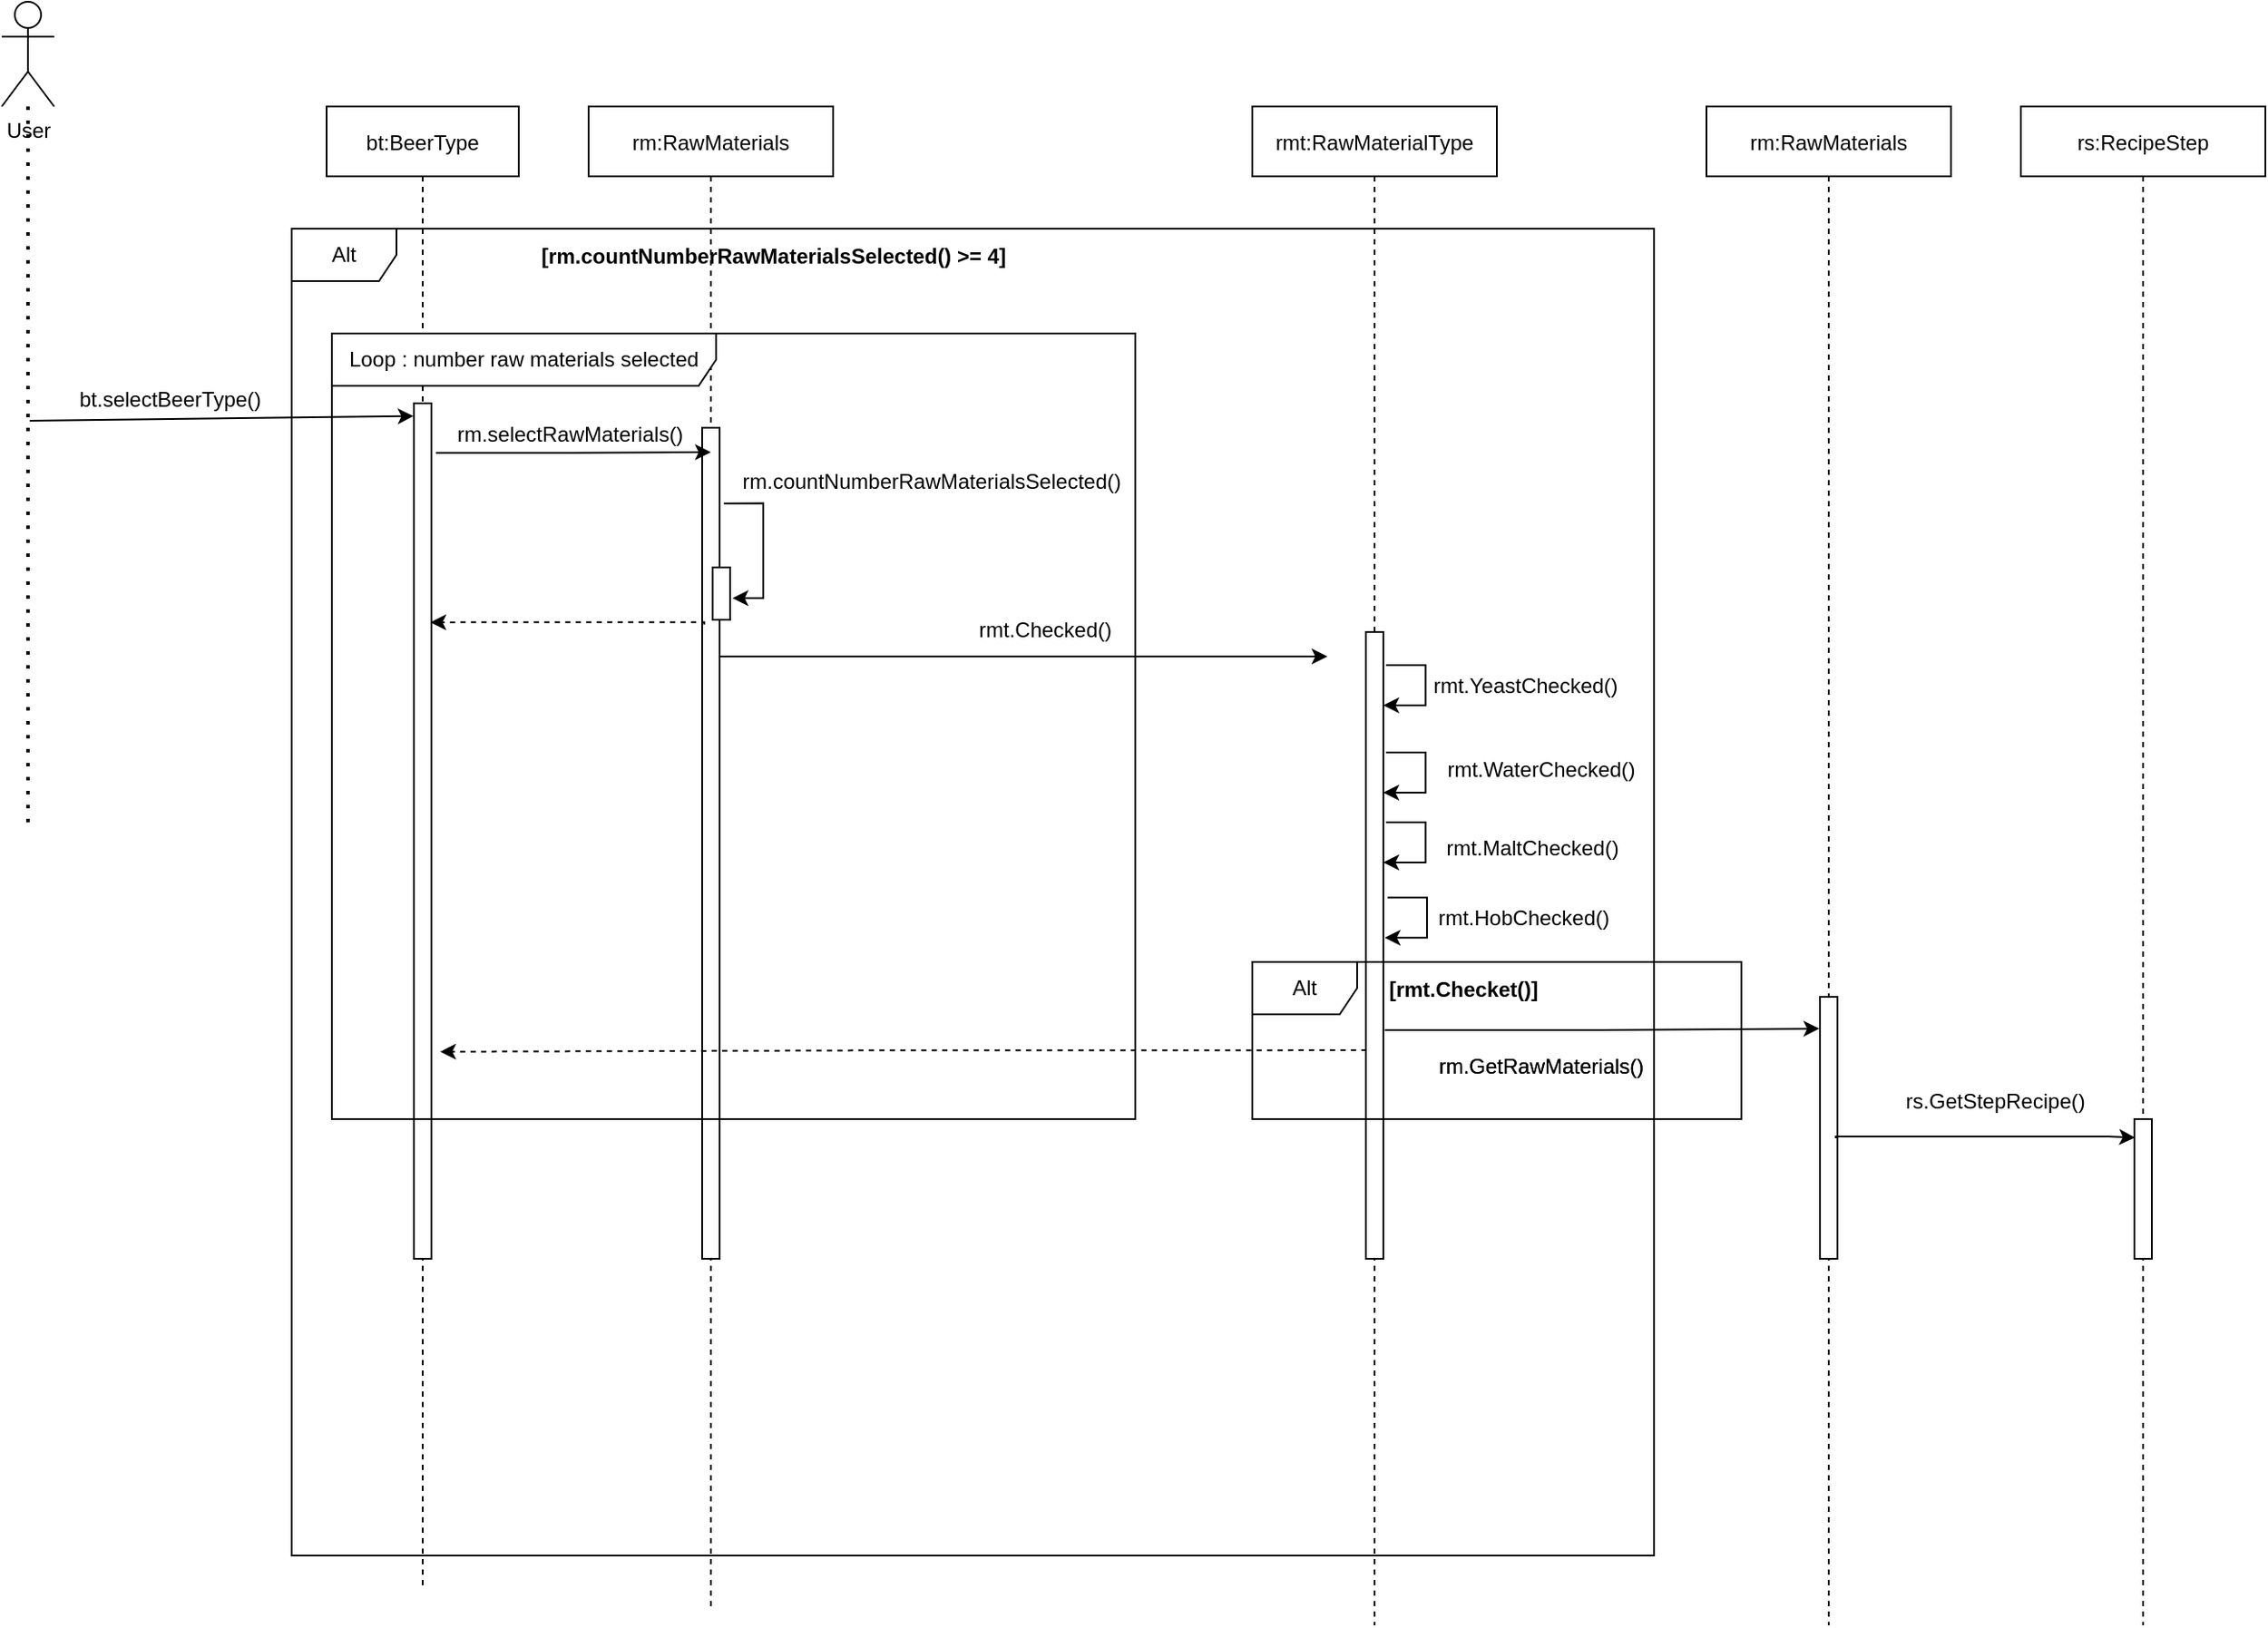 <mxfile version="19.0.3" type="github">
  <diagram id="WoQfdQR9THno3AoPet0Q" name="Page-1">
    <mxGraphModel dx="2659" dy="723" grid="1" gridSize="10" guides="1" tooltips="1" connect="1" arrows="1" fold="1" page="1" pageScale="1" pageWidth="1169" pageHeight="1654" math="0" shadow="0">
      <root>
        <mxCell id="0" />
        <mxCell id="1" parent="0" />
        <mxCell id="5BZCK2IpZpyiXqg64NxN-70" value="Alt" style="shape=umlFrame;whiteSpace=wrap;html=1;" vertex="1" parent="1">
          <mxGeometry x="160" y="210" width="780" height="760" as="geometry" />
        </mxCell>
        <mxCell id="5BZCK2IpZpyiXqg64NxN-1" value="User" style="shape=umlActor;verticalLabelPosition=bottom;verticalAlign=top;html=1;outlineConnect=0;" vertex="1" parent="1">
          <mxGeometry x="-6" y="80" width="30" height="60" as="geometry" />
        </mxCell>
        <mxCell id="5BZCK2IpZpyiXqg64NxN-2" value="" style="endArrow=none;dashed=1;html=1;dashPattern=1 3;strokeWidth=2;rounded=0;" edge="1" parent="1" target="5BZCK2IpZpyiXqg64NxN-1">
          <mxGeometry width="50" height="50" relative="1" as="geometry">
            <mxPoint x="9" y="550" as="sourcePoint" />
            <mxPoint x="4" y="170" as="targetPoint" />
            <Array as="points" />
          </mxGeometry>
        </mxCell>
        <mxCell id="5BZCK2IpZpyiXqg64NxN-3" value="" style="endArrow=classic;html=1;rounded=0;entryX=-0.02;entryY=0.015;entryDx=0;entryDy=0;entryPerimeter=0;" edge="1" parent="1" target="5BZCK2IpZpyiXqg64NxN-6">
          <mxGeometry width="50" height="50" relative="1" as="geometry">
            <mxPoint x="10" y="320" as="sourcePoint" />
            <mxPoint x="350" y="275" as="targetPoint" />
          </mxGeometry>
        </mxCell>
        <mxCell id="5BZCK2IpZpyiXqg64NxN-4" value="bt.selectBeerType()" style="text;html=1;align=center;verticalAlign=middle;resizable=0;points=[];autosize=1;strokeColor=none;fillColor=none;" vertex="1" parent="1">
          <mxGeometry x="30" y="298" width="120" height="20" as="geometry" />
        </mxCell>
        <mxCell id="5BZCK2IpZpyiXqg64NxN-5" value="bt:BeerType" style="shape=umlLifeline;perimeter=lifelinePerimeter;container=1;collapsible=0;recursiveResize=0;rounded=0;shadow=0;strokeWidth=1;" vertex="1" parent="1">
          <mxGeometry x="180" y="140" width="110" height="850" as="geometry" />
        </mxCell>
        <mxCell id="5BZCK2IpZpyiXqg64NxN-6" value="" style="points=[];perimeter=orthogonalPerimeter;rounded=0;shadow=0;strokeWidth=1;" vertex="1" parent="5BZCK2IpZpyiXqg64NxN-5">
          <mxGeometry x="50" y="170" width="10" height="490" as="geometry" />
        </mxCell>
        <mxCell id="5BZCK2IpZpyiXqg64NxN-12" value="rm:RawMaterials" style="shape=umlLifeline;perimeter=lifelinePerimeter;container=1;collapsible=0;recursiveResize=0;rounded=0;shadow=0;strokeWidth=1;" vertex="1" parent="1">
          <mxGeometry x="330" y="140" width="140" height="860" as="geometry" />
        </mxCell>
        <mxCell id="5BZCK2IpZpyiXqg64NxN-13" value="" style="points=[];perimeter=orthogonalPerimeter;rounded=0;shadow=0;strokeWidth=1;" vertex="1" parent="5BZCK2IpZpyiXqg64NxN-12">
          <mxGeometry x="65" y="184" width="10" height="476" as="geometry" />
        </mxCell>
        <mxCell id="5BZCK2IpZpyiXqg64NxN-36" value="rm.countNumberRawMaterialsSelected()" style="text;html=1;align=center;verticalAlign=middle;resizable=0;points=[];autosize=1;strokeColor=none;fillColor=none;" vertex="1" parent="5BZCK2IpZpyiXqg64NxN-12">
          <mxGeometry x="81.0" y="205" width="230" height="20" as="geometry" />
        </mxCell>
        <mxCell id="5BZCK2IpZpyiXqg64NxN-29" value="rm.selectRawMaterials()" style="text;html=1;align=center;verticalAlign=middle;resizable=0;points=[];autosize=1;strokeColor=none;fillColor=none;" vertex="1" parent="1">
          <mxGeometry x="249" y="318" width="140" height="20" as="geometry" />
        </mxCell>
        <mxCell id="5BZCK2IpZpyiXqg64NxN-30" value="" style="points=[];perimeter=orthogonalPerimeter;rounded=0;shadow=0;strokeWidth=1;" vertex="1" parent="1">
          <mxGeometry x="401" y="404" width="10" height="30" as="geometry" />
        </mxCell>
        <mxCell id="5BZCK2IpZpyiXqg64NxN-35" style="edgeStyle=orthogonalEdgeStyle;rounded=0;orthogonalLoop=1;jettySize=auto;html=1;entryX=1.14;entryY=0.587;entryDx=0;entryDy=0;entryPerimeter=0;exitX=1.24;exitY=0.091;exitDx=0;exitDy=0;exitPerimeter=0;" edge="1" parent="1" source="5BZCK2IpZpyiXqg64NxN-13" target="5BZCK2IpZpyiXqg64NxN-30">
          <mxGeometry relative="1" as="geometry">
            <mxPoint x="404" y="342" as="sourcePoint" />
            <Array as="points">
              <mxPoint x="430" y="367" />
              <mxPoint x="430" y="422" />
            </Array>
          </mxGeometry>
        </mxCell>
        <mxCell id="5BZCK2IpZpyiXqg64NxN-43" value="rmt:RawMaterialType" style="shape=umlLifeline;perimeter=lifelinePerimeter;container=1;collapsible=0;recursiveResize=0;rounded=0;shadow=0;strokeWidth=1;" vertex="1" parent="1">
          <mxGeometry x="710" y="140" width="140" height="870" as="geometry" />
        </mxCell>
        <mxCell id="5BZCK2IpZpyiXqg64NxN-44" value="" style="points=[];perimeter=orthogonalPerimeter;rounded=0;shadow=0;strokeWidth=1;" vertex="1" parent="5BZCK2IpZpyiXqg64NxN-43">
          <mxGeometry x="65" y="301" width="10" height="359" as="geometry" />
        </mxCell>
        <mxCell id="5BZCK2IpZpyiXqg64NxN-75" style="edgeStyle=orthogonalEdgeStyle;rounded=0;orthogonalLoop=1;jettySize=auto;html=1;endArrow=classic;endFill=1;entryX=1.08;entryY=0.423;entryDx=0;entryDy=0;entryPerimeter=0;exitX=1.24;exitY=0.377;exitDx=0;exitDy=0;exitPerimeter=0;" edge="1" parent="5BZCK2IpZpyiXqg64NxN-43">
          <mxGeometry relative="1" as="geometry">
            <mxPoint x="75.8" y="476.077" as="targetPoint" />
            <mxPoint x="77.4" y="453.123" as="sourcePoint" />
            <Array as="points">
              <mxPoint x="100" y="453" />
              <mxPoint x="100" y="476" />
            </Array>
          </mxGeometry>
        </mxCell>
        <mxCell id="5BZCK2IpZpyiXqg64NxN-77" style="edgeStyle=orthogonalEdgeStyle;rounded=0;orthogonalLoop=1;jettySize=auto;html=1;endArrow=classic;endFill=1;entryX=1.08;entryY=0.423;entryDx=0;entryDy=0;entryPerimeter=0;exitX=1.24;exitY=0.377;exitDx=0;exitDy=0;exitPerimeter=0;" edge="1" parent="5BZCK2IpZpyiXqg64NxN-43">
          <mxGeometry relative="1" as="geometry">
            <mxPoint x="75.0" y="342.977" as="targetPoint" />
            <mxPoint x="76.6" y="320.023" as="sourcePoint" />
            <Array as="points">
              <mxPoint x="99.2" y="319.9" />
              <mxPoint x="99.2" y="342.9" />
            </Array>
          </mxGeometry>
        </mxCell>
        <mxCell id="5BZCK2IpZpyiXqg64NxN-79" value="rmt.YeastChecked()" style="text;html=1;align=center;verticalAlign=middle;resizable=0;points=[];autosize=1;strokeColor=none;fillColor=none;" vertex="1" parent="5BZCK2IpZpyiXqg64NxN-43">
          <mxGeometry x="96" y="322" width="120" height="20" as="geometry" />
        </mxCell>
        <mxCell id="5BZCK2IpZpyiXqg64NxN-78" style="edgeStyle=orthogonalEdgeStyle;rounded=0;orthogonalLoop=1;jettySize=auto;html=1;endArrow=classic;endFill=1;entryX=1.08;entryY=0.423;entryDx=0;entryDy=0;entryPerimeter=0;exitX=1.24;exitY=0.377;exitDx=0;exitDy=0;exitPerimeter=0;" edge="1" parent="5BZCK2IpZpyiXqg64NxN-43">
          <mxGeometry relative="1" as="geometry">
            <mxPoint x="75.0" y="392.977" as="targetPoint" />
            <mxPoint x="76.6" y="370.023" as="sourcePoint" />
            <Array as="points">
              <mxPoint x="99.2" y="369.9" />
              <mxPoint x="99.2" y="392.9" />
            </Array>
          </mxGeometry>
        </mxCell>
        <mxCell id="5BZCK2IpZpyiXqg64NxN-46" style="edgeStyle=orthogonalEdgeStyle;rounded=0;orthogonalLoop=1;jettySize=auto;html=1;exitX=1.26;exitY=0.058;exitDx=0;exitDy=0;exitPerimeter=0;" edge="1" parent="1" source="5BZCK2IpZpyiXqg64NxN-6">
          <mxGeometry relative="1" as="geometry">
            <mxPoint x="400" y="338" as="targetPoint" />
          </mxGeometry>
        </mxCell>
        <mxCell id="5BZCK2IpZpyiXqg64NxN-47" style="edgeStyle=orthogonalEdgeStyle;rounded=0;orthogonalLoop=1;jettySize=auto;html=1;exitX=1;exitY=0.929;exitDx=0;exitDy=0;exitPerimeter=0;" edge="1" parent="1" source="5BZCK2IpZpyiXqg64NxN-13">
          <mxGeometry relative="1" as="geometry">
            <mxPoint x="753" y="455" as="targetPoint" />
            <Array as="points">
              <mxPoint x="753" y="455" />
            </Array>
          </mxGeometry>
        </mxCell>
        <mxCell id="5BZCK2IpZpyiXqg64NxN-39" value="[rm.countNumberRawMaterialsSelected() &gt;= 4]" style="text;align=center;fontStyle=1;verticalAlign=middle;spacingLeft=3;spacingRight=3;strokeColor=none;rotatable=0;points=[[0,0.5],[1,0.5]];portConstraint=eastwest;" vertex="1" parent="1">
          <mxGeometry x="396" y="200" width="80" height="50" as="geometry" />
        </mxCell>
        <mxCell id="5BZCK2IpZpyiXqg64NxN-49" style="edgeStyle=orthogonalEdgeStyle;rounded=0;orthogonalLoop=1;jettySize=auto;html=1;dashed=1;exitX=0.12;exitY=0.237;exitDx=0;exitDy=0;exitPerimeter=0;entryX=0.94;entryY=0.256;entryDx=0;entryDy=0;entryPerimeter=0;" edge="1" parent="1" source="5BZCK2IpZpyiXqg64NxN-13" target="5BZCK2IpZpyiXqg64NxN-6">
          <mxGeometry relative="1" as="geometry">
            <mxPoint x="240" y="460" as="targetPoint" />
            <Array as="points">
              <mxPoint x="396" y="435" />
            </Array>
          </mxGeometry>
        </mxCell>
        <mxCell id="5BZCK2IpZpyiXqg64NxN-57" value="Alt" style="shape=umlFrame;whiteSpace=wrap;html=1;" vertex="1" parent="1">
          <mxGeometry x="710" y="630" width="280" height="90" as="geometry" />
        </mxCell>
        <mxCell id="5BZCK2IpZpyiXqg64NxN-71" value="rmt.Checked()" style="text;html=1;align=center;verticalAlign=middle;resizable=0;points=[];autosize=1;strokeColor=none;fillColor=none;" vertex="1" parent="1">
          <mxGeometry x="546" y="430" width="90" height="20" as="geometry" />
        </mxCell>
        <mxCell id="5BZCK2IpZpyiXqg64NxN-76" style="edgeStyle=orthogonalEdgeStyle;rounded=0;orthogonalLoop=1;jettySize=auto;html=1;endArrow=classic;endFill=1;entryX=1.08;entryY=0.423;entryDx=0;entryDy=0;entryPerimeter=0;exitX=1.24;exitY=0.377;exitDx=0;exitDy=0;exitPerimeter=0;" edge="1" parent="1">
          <mxGeometry relative="1" as="geometry">
            <mxPoint x="785.0" y="572.977" as="targetPoint" />
            <mxPoint x="786.6" y="550.023" as="sourcePoint" />
            <Array as="points">
              <mxPoint x="809.2" y="549.9" />
              <mxPoint x="809.2" y="572.9" />
            </Array>
          </mxGeometry>
        </mxCell>
        <mxCell id="5BZCK2IpZpyiXqg64NxN-80" value="rmt.HobChecked()" style="text;html=1;align=center;verticalAlign=middle;resizable=0;points=[];autosize=1;strokeColor=none;fillColor=none;" vertex="1" parent="1">
          <mxGeometry x="810" y="595" width="110" height="20" as="geometry" />
        </mxCell>
        <mxCell id="5BZCK2IpZpyiXqg64NxN-81" value="rmt.MaltChecked()" style="text;html=1;align=center;verticalAlign=middle;resizable=0;points=[];autosize=1;strokeColor=none;fillColor=none;" vertex="1" parent="1">
          <mxGeometry x="815" y="555" width="110" height="20" as="geometry" />
        </mxCell>
        <mxCell id="5BZCK2IpZpyiXqg64NxN-82" value="rmt.WaterChecked()" style="text;html=1;align=center;verticalAlign=middle;resizable=0;points=[];autosize=1;strokeColor=none;fillColor=none;" vertex="1" parent="1">
          <mxGeometry x="815" y="510" width="120" height="20" as="geometry" />
        </mxCell>
        <mxCell id="5BZCK2IpZpyiXqg64NxN-85" value="[rmt.Checket()]" style="text;align=center;fontStyle=1;verticalAlign=middle;spacingLeft=3;spacingRight=3;strokeColor=none;rotatable=0;points=[[0,0.5],[1,0.5]];portConstraint=eastwest;" vertex="1" parent="1">
          <mxGeometry x="791" y="620" width="80" height="50" as="geometry" />
        </mxCell>
        <mxCell id="5BZCK2IpZpyiXqg64NxN-86" style="edgeStyle=orthogonalEdgeStyle;rounded=0;orthogonalLoop=1;jettySize=auto;html=1;endArrow=classic;endFill=1;dashed=1;exitX=0.04;exitY=0.444;exitDx=0;exitDy=0;exitPerimeter=0;entryX=1.5;entryY=0.599;entryDx=0;entryDy=0;entryPerimeter=0;" edge="1" parent="1">
          <mxGeometry relative="1" as="geometry">
            <mxPoint x="775.4" y="680.556" as="sourcePoint" />
            <mxPoint x="245" y="681.41" as="targetPoint" />
            <Array as="points">
              <mxPoint x="510" y="681" />
            </Array>
          </mxGeometry>
        </mxCell>
        <mxCell id="5BZCK2IpZpyiXqg64NxN-87" value="rm:RawMaterials" style="shape=umlLifeline;perimeter=lifelinePerimeter;container=1;collapsible=0;recursiveResize=0;rounded=0;shadow=0;strokeWidth=1;" vertex="1" parent="1">
          <mxGeometry x="970" y="140" width="140" height="870" as="geometry" />
        </mxCell>
        <mxCell id="5BZCK2IpZpyiXqg64NxN-88" value="" style="points=[];perimeter=orthogonalPerimeter;rounded=0;shadow=0;strokeWidth=1;" vertex="1" parent="5BZCK2IpZpyiXqg64NxN-87">
          <mxGeometry x="65" y="510" width="10" height="150" as="geometry" />
        </mxCell>
        <mxCell id="5BZCK2IpZpyiXqg64NxN-11" value="Loop : number raw materials selected" style="shape=umlFrame;whiteSpace=wrap;html=1;width=220;height=30;" vertex="1" parent="1">
          <mxGeometry x="183" y="270" width="460" height="450" as="geometry" />
        </mxCell>
        <mxCell id="5BZCK2IpZpyiXqg64NxN-93" style="edgeStyle=orthogonalEdgeStyle;rounded=0;orthogonalLoop=1;jettySize=auto;html=1;endArrow=classic;endFill=1;exitX=1.08;exitY=0.635;exitDx=0;exitDy=0;exitPerimeter=0;entryX=-0.04;entryY=0.121;entryDx=0;entryDy=0;entryPerimeter=0;" edge="1" parent="1" source="5BZCK2IpZpyiXqg64NxN-44" target="5BZCK2IpZpyiXqg64NxN-88">
          <mxGeometry relative="1" as="geometry" />
        </mxCell>
        <mxCell id="5BZCK2IpZpyiXqg64NxN-94" value="rm.GetRawMaterials()" style="text;html=1;align=center;verticalAlign=middle;resizable=0;points=[];autosize=1;strokeColor=none;fillColor=none;" vertex="1" parent="1">
          <mxGeometry x="810" y="680" width="130" height="20" as="geometry" />
        </mxCell>
        <mxCell id="5BZCK2IpZpyiXqg64NxN-95" value="rs:RecipeStep" style="shape=umlLifeline;perimeter=lifelinePerimeter;container=1;collapsible=0;recursiveResize=0;rounded=0;shadow=0;strokeWidth=1;" vertex="1" parent="1">
          <mxGeometry x="1150" y="140" width="140" height="870" as="geometry" />
        </mxCell>
        <mxCell id="5BZCK2IpZpyiXqg64NxN-96" value="" style="points=[];perimeter=orthogonalPerimeter;rounded=0;shadow=0;strokeWidth=1;" vertex="1" parent="5BZCK2IpZpyiXqg64NxN-95">
          <mxGeometry x="65" y="580" width="10" height="80" as="geometry" />
        </mxCell>
        <mxCell id="5BZCK2IpZpyiXqg64NxN-97" style="edgeStyle=orthogonalEdgeStyle;rounded=0;orthogonalLoop=1;jettySize=auto;html=1;endArrow=classic;endFill=1;entryX=0.04;entryY=0.133;entryDx=0;entryDy=0;entryPerimeter=0;" edge="1" parent="1" target="5BZCK2IpZpyiXqg64NxN-96">
          <mxGeometry relative="1" as="geometry">
            <mxPoint x="1044" y="731" as="sourcePoint" />
            <mxPoint x="1210" y="731" as="targetPoint" />
            <Array as="points">
              <mxPoint x="1044" y="730" />
              <mxPoint x="1200" y="730" />
            </Array>
          </mxGeometry>
        </mxCell>
        <mxCell id="5BZCK2IpZpyiXqg64NxN-98" value="rm.GetRawMaterials()" style="text;html=1;align=center;verticalAlign=middle;resizable=0;points=[];autosize=1;strokeColor=none;fillColor=none;" vertex="1" parent="1">
          <mxGeometry x="810" y="680" width="130" height="20" as="geometry" />
        </mxCell>
        <mxCell id="5BZCK2IpZpyiXqg64NxN-99" value="rs.GetStepRecipe()" style="text;html=1;align=center;verticalAlign=middle;resizable=0;points=[];autosize=1;strokeColor=none;fillColor=none;" vertex="1" parent="1">
          <mxGeometry x="1075" y="700" width="120" height="20" as="geometry" />
        </mxCell>
      </root>
    </mxGraphModel>
  </diagram>
</mxfile>
